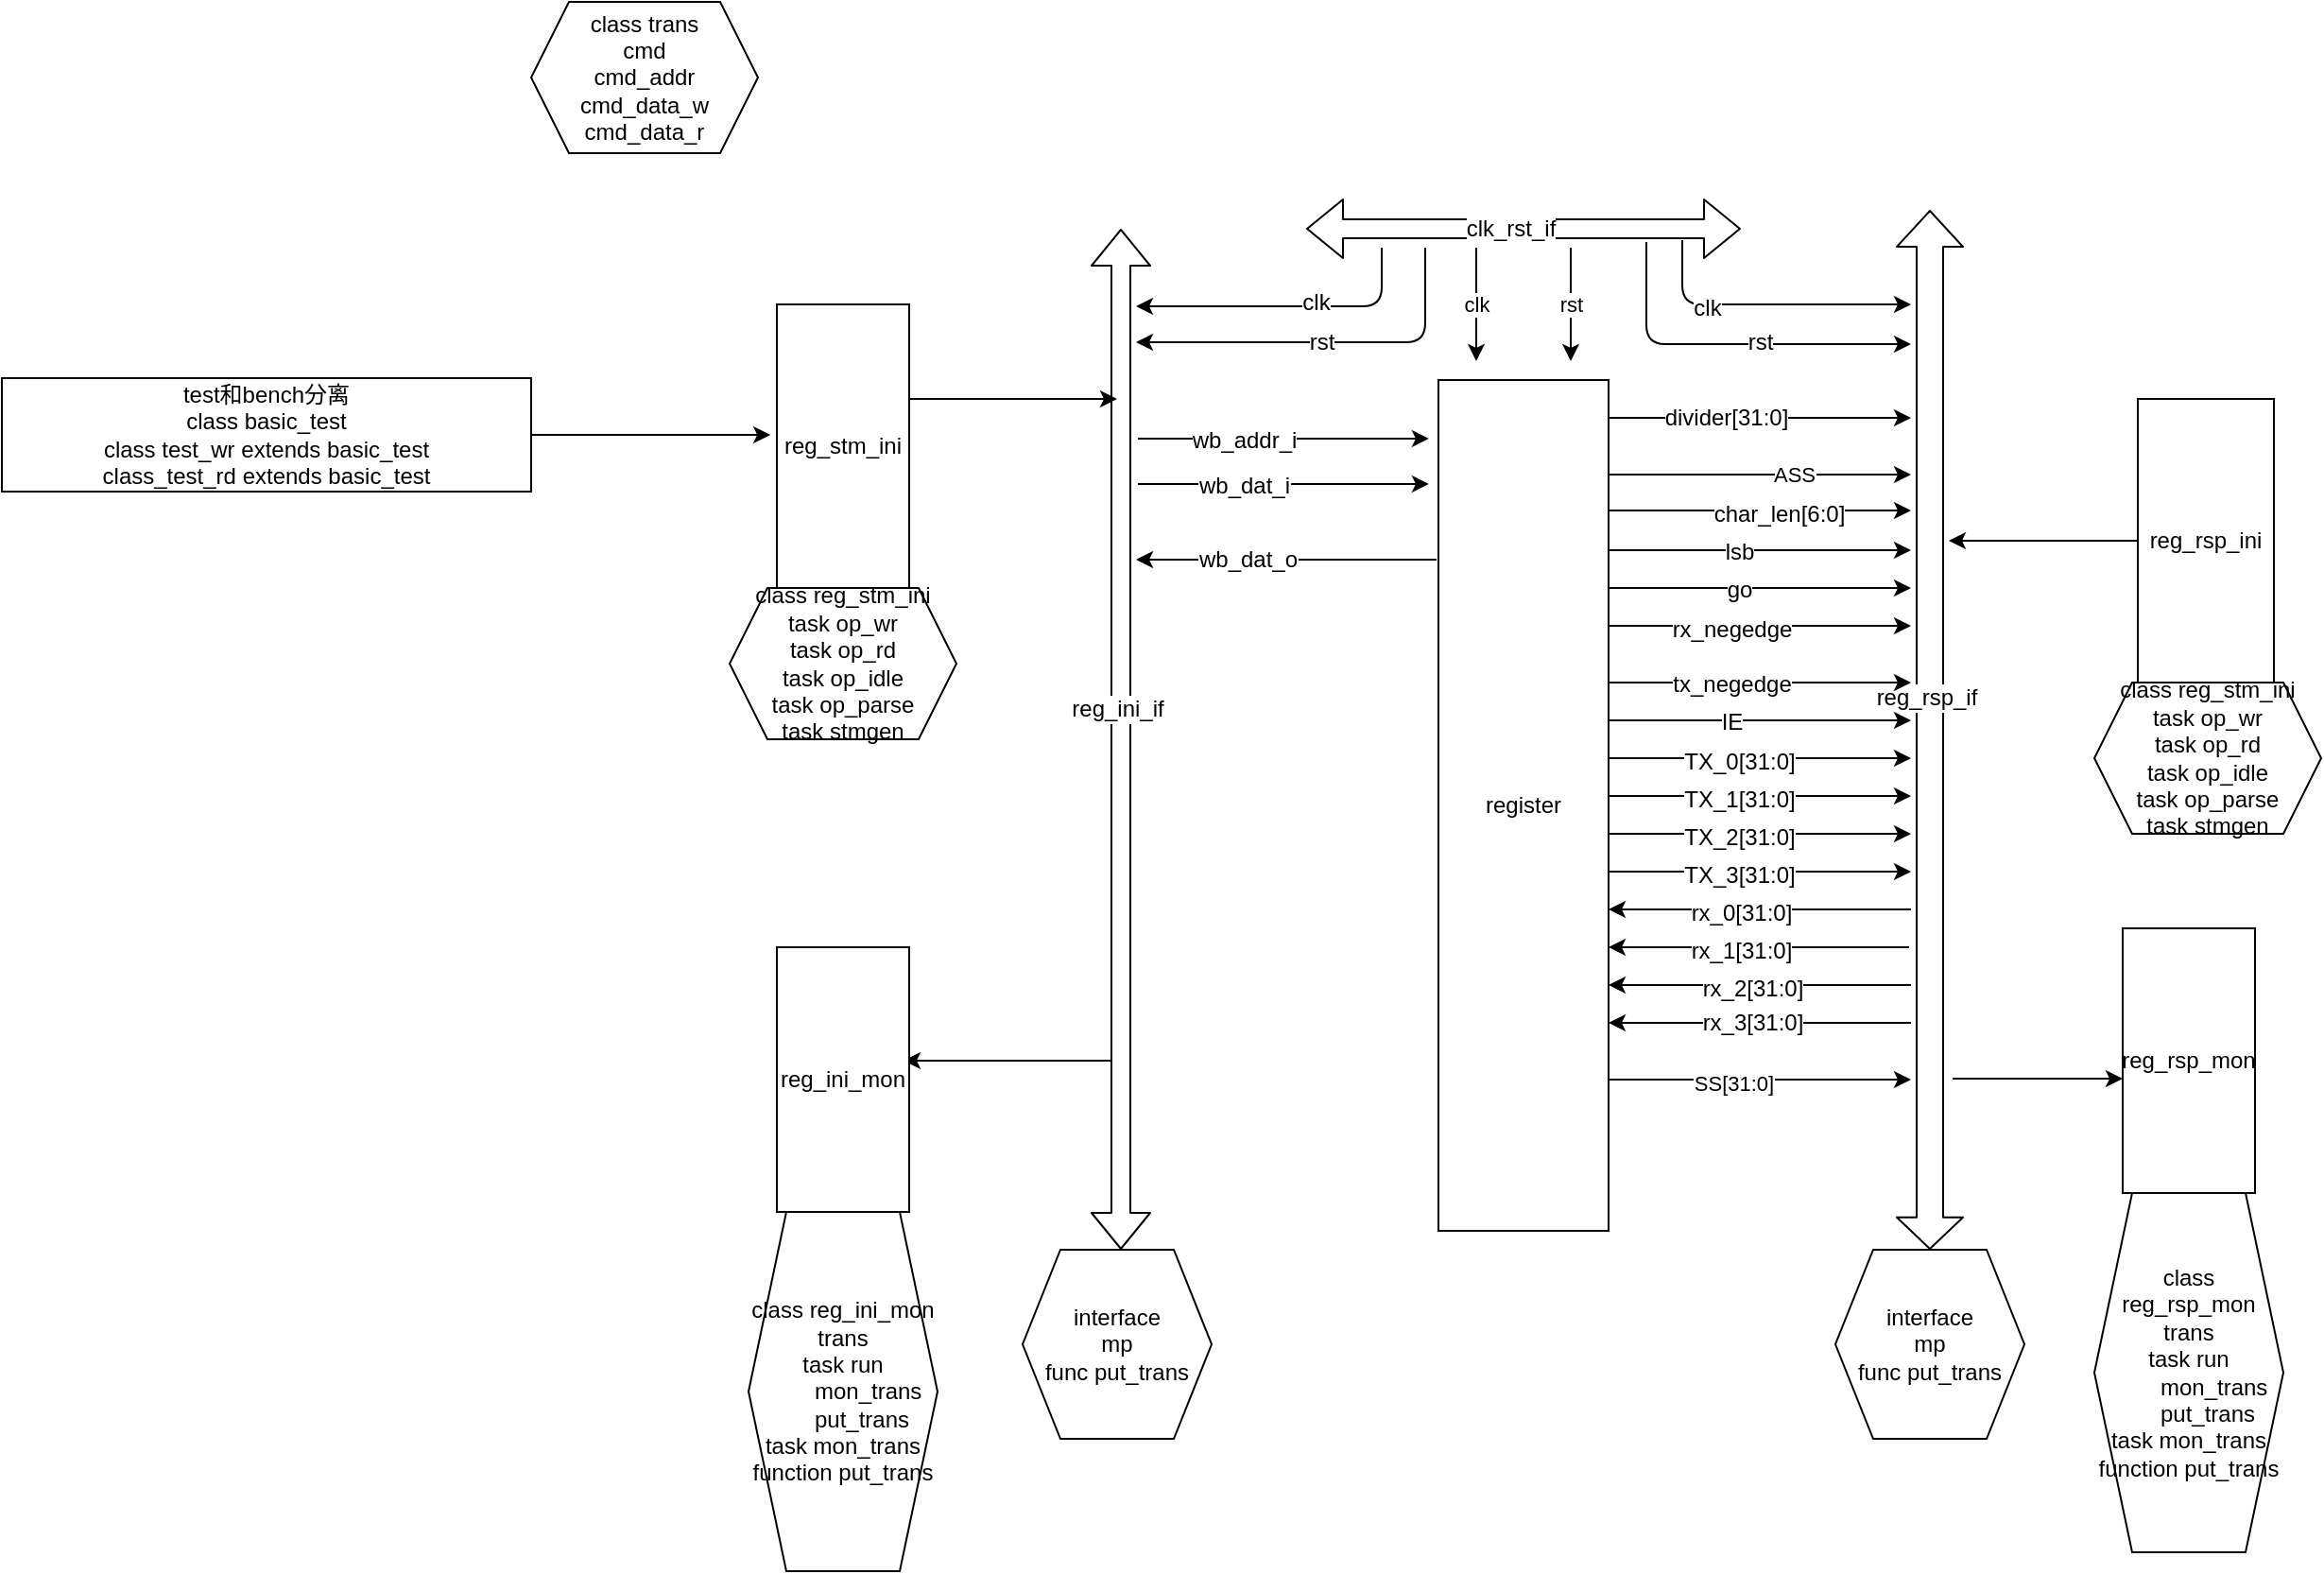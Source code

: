 <mxfile version="14.0.5" type="github">
  <diagram id="4OCaX4ifmZY_FHk7Oeba" name="第 1 页">
    <mxGraphModel dx="1819" dy="1732" grid="1" gridSize="10" guides="1" tooltips="1" connect="1" arrows="1" fold="1" page="1" pageScale="1" pageWidth="827" pageHeight="1169" math="0" shadow="0">
      <root>
        <mxCell id="0" />
        <mxCell id="1" parent="0" />
        <mxCell id="09_labeagK0pEiCSfQSR-1" value="register" style="rounded=0;whiteSpace=wrap;html=1;" parent="1" vertex="1">
          <mxGeometry x="360" y="160" width="90" height="450" as="geometry" />
        </mxCell>
        <mxCell id="09_labeagK0pEiCSfQSR-2" value="" style="shape=flexArrow;endArrow=classic;startArrow=classic;html=1;" parent="1" edge="1">
          <mxGeometry width="50" height="50" relative="1" as="geometry">
            <mxPoint x="290" y="80" as="sourcePoint" />
            <mxPoint x="520" y="80" as="targetPoint" />
          </mxGeometry>
        </mxCell>
        <mxCell id="09_labeagK0pEiCSfQSR-3" value="clk_rst_if" style="text;html=1;resizable=0;points=[];align=center;verticalAlign=middle;labelBackgroundColor=#ffffff;" parent="09_labeagK0pEiCSfQSR-2" vertex="1" connectable="0">
          <mxGeometry x="-0.267" y="1" relative="1" as="geometry">
            <mxPoint x="23" y="1" as="offset" />
          </mxGeometry>
        </mxCell>
        <mxCell id="09_labeagK0pEiCSfQSR-4" value="clk" style="endArrow=classic;html=1;" parent="1" edge="1">
          <mxGeometry width="50" height="50" relative="1" as="geometry">
            <mxPoint x="380" y="90" as="sourcePoint" />
            <mxPoint x="380" y="150" as="targetPoint" />
          </mxGeometry>
        </mxCell>
        <mxCell id="09_labeagK0pEiCSfQSR-5" value="rst" style="endArrow=classic;html=1;" parent="1" edge="1">
          <mxGeometry width="50" height="50" relative="1" as="geometry">
            <mxPoint x="430" y="90" as="sourcePoint" />
            <mxPoint x="430" y="150" as="targetPoint" />
            <Array as="points">
              <mxPoint x="430" y="120" />
            </Array>
          </mxGeometry>
        </mxCell>
        <mxCell id="09_labeagK0pEiCSfQSR-6" value="" style="shape=flexArrow;endArrow=classic;startArrow=classic;html=1;" parent="1" edge="1">
          <mxGeometry width="50" height="50" relative="1" as="geometry">
            <mxPoint x="192" y="620" as="sourcePoint" />
            <mxPoint x="192" y="80" as="targetPoint" />
          </mxGeometry>
        </mxCell>
        <mxCell id="09_labeagK0pEiCSfQSR-7" value="reg_ini_if" style="text;html=1;resizable=0;points=[];align=center;verticalAlign=middle;labelBackgroundColor=#ffffff;" parent="09_labeagK0pEiCSfQSR-6" vertex="1" connectable="0">
          <mxGeometry x="0.062" y="2" relative="1" as="geometry">
            <mxPoint as="offset" />
          </mxGeometry>
        </mxCell>
        <mxCell id="09_labeagK0pEiCSfQSR-10" value="" style="endArrow=classic;html=1;" parent="1" edge="1">
          <mxGeometry width="50" height="50" relative="1" as="geometry">
            <mxPoint x="330" y="90" as="sourcePoint" />
            <mxPoint x="200" y="121" as="targetPoint" />
            <Array as="points">
              <mxPoint x="330" y="121" />
            </Array>
          </mxGeometry>
        </mxCell>
        <mxCell id="09_labeagK0pEiCSfQSR-11" value="clk" style="text;html=1;resizable=0;points=[];align=center;verticalAlign=middle;labelBackgroundColor=#ffffff;" parent="09_labeagK0pEiCSfQSR-10" vertex="1" connectable="0">
          <mxGeometry x="-0.18" y="-2" relative="1" as="geometry">
            <mxPoint as="offset" />
          </mxGeometry>
        </mxCell>
        <mxCell id="09_labeagK0pEiCSfQSR-12" value="" style="endArrow=classic;html=1;" parent="1" edge="1">
          <mxGeometry width="50" height="50" relative="1" as="geometry">
            <mxPoint x="353" y="90" as="sourcePoint" />
            <mxPoint x="200" y="140" as="targetPoint" />
            <Array as="points">
              <mxPoint x="353" y="140" />
            </Array>
          </mxGeometry>
        </mxCell>
        <mxCell id="09_labeagK0pEiCSfQSR-13" value="rst" style="text;html=1;resizable=0;points=[];align=center;verticalAlign=middle;labelBackgroundColor=#ffffff;" parent="09_labeagK0pEiCSfQSR-12" vertex="1" connectable="0">
          <mxGeometry x="0.035" relative="1" as="geometry">
            <mxPoint as="offset" />
          </mxGeometry>
        </mxCell>
        <mxCell id="09_labeagK0pEiCSfQSR-14" value="" style="endArrow=classic;html=1;" parent="1" edge="1">
          <mxGeometry width="50" height="50" relative="1" as="geometry">
            <mxPoint x="489" y="86" as="sourcePoint" />
            <mxPoint x="610" y="120" as="targetPoint" />
            <Array as="points">
              <mxPoint x="489" y="120" />
            </Array>
          </mxGeometry>
        </mxCell>
        <mxCell id="09_labeagK0pEiCSfQSR-15" value="clk" style="text;html=1;resizable=0;points=[];align=center;verticalAlign=middle;labelBackgroundColor=#ffffff;" parent="09_labeagK0pEiCSfQSR-14" vertex="1" connectable="0">
          <mxGeometry x="-0.4" y="-2" relative="1" as="geometry">
            <mxPoint as="offset" />
          </mxGeometry>
        </mxCell>
        <mxCell id="09_labeagK0pEiCSfQSR-16" value="" style="endArrow=classic;html=1;" parent="1" edge="1">
          <mxGeometry width="50" height="50" relative="1" as="geometry">
            <mxPoint x="470" y="87" as="sourcePoint" />
            <mxPoint x="610" y="141" as="targetPoint" />
            <Array as="points">
              <mxPoint x="470" y="141" />
            </Array>
          </mxGeometry>
        </mxCell>
        <mxCell id="09_labeagK0pEiCSfQSR-17" value="rst" style="text;html=1;resizable=0;points=[];align=center;verticalAlign=middle;labelBackgroundColor=#ffffff;" parent="09_labeagK0pEiCSfQSR-16" vertex="1" connectable="0">
          <mxGeometry x="-0.4" y="-2" relative="1" as="geometry">
            <mxPoint x="56" y="-3" as="offset" />
          </mxGeometry>
        </mxCell>
        <mxCell id="09_labeagK0pEiCSfQSR-18" value="" style="endArrow=classic;html=1;entryX=-0.067;entryY=0.742;entryDx=0;entryDy=0;entryPerimeter=0;" parent="1" edge="1">
          <mxGeometry width="50" height="50" relative="1" as="geometry">
            <mxPoint x="201" y="191" as="sourcePoint" />
            <mxPoint x="354.97" y="190.98" as="targetPoint" />
          </mxGeometry>
        </mxCell>
        <mxCell id="09_labeagK0pEiCSfQSR-19" value="wb_addr_i" style="text;html=1;resizable=0;points=[];align=center;verticalAlign=middle;labelBackgroundColor=#ffffff;" parent="09_labeagK0pEiCSfQSR-18" vertex="1" connectable="0">
          <mxGeometry x="-0.273" y="-1" relative="1" as="geometry">
            <mxPoint as="offset" />
          </mxGeometry>
        </mxCell>
        <mxCell id="09_labeagK0pEiCSfQSR-20" value="" style="endArrow=classic;html=1;entryX=-0.067;entryY=0.742;entryDx=0;entryDy=0;entryPerimeter=0;" parent="1" edge="1">
          <mxGeometry width="50" height="50" relative="1" as="geometry">
            <mxPoint x="201" y="215" as="sourcePoint" />
            <mxPoint x="354.97" y="214.98" as="targetPoint" />
          </mxGeometry>
        </mxCell>
        <mxCell id="09_labeagK0pEiCSfQSR-21" value="wb_dat_i" style="text;html=1;resizable=0;points=[];align=center;verticalAlign=middle;labelBackgroundColor=#ffffff;" parent="09_labeagK0pEiCSfQSR-20" vertex="1" connectable="0">
          <mxGeometry x="-0.273" y="-1" relative="1" as="geometry">
            <mxPoint as="offset" />
          </mxGeometry>
        </mxCell>
        <mxCell id="09_labeagK0pEiCSfQSR-22" value="" style="endArrow=classic;html=1;" parent="1" edge="1">
          <mxGeometry width="50" height="50" relative="1" as="geometry">
            <mxPoint x="359" y="255" as="sourcePoint" />
            <mxPoint x="200" y="255" as="targetPoint" />
          </mxGeometry>
        </mxCell>
        <mxCell id="09_labeagK0pEiCSfQSR-23" value="wb_dat_o" style="text;html=1;resizable=0;points=[];align=center;verticalAlign=middle;labelBackgroundColor=#ffffff;" parent="09_labeagK0pEiCSfQSR-22" vertex="1" connectable="0">
          <mxGeometry x="-0.273" y="-1" relative="1" as="geometry">
            <mxPoint x="-42" y="1" as="offset" />
          </mxGeometry>
        </mxCell>
        <mxCell id="09_labeagK0pEiCSfQSR-26" value="" style="endArrow=classic;html=1;" parent="1" edge="1">
          <mxGeometry width="50" height="50" relative="1" as="geometry">
            <mxPoint x="450" y="180" as="sourcePoint" />
            <mxPoint x="610" y="180" as="targetPoint" />
          </mxGeometry>
        </mxCell>
        <mxCell id="09_labeagK0pEiCSfQSR-27" value="divider[31:0]" style="text;html=1;resizable=0;points=[];align=center;verticalAlign=middle;labelBackgroundColor=#ffffff;" parent="09_labeagK0pEiCSfQSR-26" vertex="1" connectable="0">
          <mxGeometry x="-0.228" relative="1" as="geometry">
            <mxPoint as="offset" />
          </mxGeometry>
        </mxCell>
        <mxCell id="09_labeagK0pEiCSfQSR-28" value="" style="shape=flexArrow;endArrow=classic;startArrow=classic;html=1;width=14;startSize=5.2;" parent="1" edge="1">
          <mxGeometry width="50" height="50" relative="1" as="geometry">
            <mxPoint x="620" y="620" as="sourcePoint" />
            <mxPoint x="620" y="70" as="targetPoint" />
          </mxGeometry>
        </mxCell>
        <mxCell id="09_labeagK0pEiCSfQSR-29" value="reg_rsp_if" style="text;html=1;resizable=0;points=[];align=center;verticalAlign=middle;labelBackgroundColor=#ffffff;" parent="09_labeagK0pEiCSfQSR-28" vertex="1" connectable="0">
          <mxGeometry x="0.062" y="2" relative="1" as="geometry">
            <mxPoint as="offset" />
          </mxGeometry>
        </mxCell>
        <mxCell id="09_labeagK0pEiCSfQSR-32" style="edgeStyle=orthogonalEdgeStyle;rounded=0;orthogonalLoop=1;jettySize=auto;html=1;exitX=0.5;exitY=1;exitDx=0;exitDy=0;" parent="1" source="09_labeagK0pEiCSfQSR-1" target="09_labeagK0pEiCSfQSR-1" edge="1">
          <mxGeometry relative="1" as="geometry" />
        </mxCell>
        <mxCell id="09_labeagK0pEiCSfQSR-33" value="" style="endArrow=classic;html=1;" parent="1" edge="1">
          <mxGeometry width="50" height="50" relative="1" as="geometry">
            <mxPoint x="450" y="229" as="sourcePoint" />
            <mxPoint x="610" y="229" as="targetPoint" />
          </mxGeometry>
        </mxCell>
        <mxCell id="09_labeagK0pEiCSfQSR-34" value="char_len[6:0]" style="text;html=1;resizable=0;points=[];align=center;verticalAlign=middle;labelBackgroundColor=#ffffff;" parent="09_labeagK0pEiCSfQSR-33" vertex="1" connectable="0">
          <mxGeometry x="0.122" y="-2" relative="1" as="geometry">
            <mxPoint as="offset" />
          </mxGeometry>
        </mxCell>
        <mxCell id="09_labeagK0pEiCSfQSR-37" value="" style="endArrow=classic;html=1;" parent="1" edge="1">
          <mxGeometry width="50" height="50" relative="1" as="geometry">
            <mxPoint x="450" y="250" as="sourcePoint" />
            <mxPoint x="610" y="250" as="targetPoint" />
          </mxGeometry>
        </mxCell>
        <mxCell id="09_labeagK0pEiCSfQSR-38" value="lsb" style="text;html=1;resizable=0;points=[];align=center;verticalAlign=middle;labelBackgroundColor=#ffffff;" parent="09_labeagK0pEiCSfQSR-37" vertex="1" connectable="0">
          <mxGeometry x="-0.14" y="-1" relative="1" as="geometry">
            <mxPoint as="offset" />
          </mxGeometry>
        </mxCell>
        <mxCell id="09_labeagK0pEiCSfQSR-39" value="" style="endArrow=classic;html=1;" parent="1" edge="1">
          <mxGeometry width="50" height="50" relative="1" as="geometry">
            <mxPoint x="450" y="270" as="sourcePoint" />
            <mxPoint x="610" y="270" as="targetPoint" />
          </mxGeometry>
        </mxCell>
        <mxCell id="09_labeagK0pEiCSfQSR-40" value="go" style="text;html=1;resizable=0;points=[];align=center;verticalAlign=middle;labelBackgroundColor=#ffffff;" parent="09_labeagK0pEiCSfQSR-39" vertex="1" connectable="0">
          <mxGeometry x="-0.14" y="-1" relative="1" as="geometry">
            <mxPoint as="offset" />
          </mxGeometry>
        </mxCell>
        <mxCell id="09_labeagK0pEiCSfQSR-41" value="" style="endArrow=classic;html=1;" parent="1" edge="1">
          <mxGeometry width="50" height="50" relative="1" as="geometry">
            <mxPoint x="450" y="290" as="sourcePoint" />
            <mxPoint x="610" y="290" as="targetPoint" />
          </mxGeometry>
        </mxCell>
        <mxCell id="09_labeagK0pEiCSfQSR-42" value="rx_negedge" style="text;html=1;resizable=0;points=[];align=center;verticalAlign=middle;labelBackgroundColor=#ffffff;" parent="09_labeagK0pEiCSfQSR-41" vertex="1" connectable="0">
          <mxGeometry x="-0.189" y="-2" relative="1" as="geometry">
            <mxPoint as="offset" />
          </mxGeometry>
        </mxCell>
        <mxCell id="09_labeagK0pEiCSfQSR-43" value="" style="endArrow=classic;html=1;" parent="1" edge="1">
          <mxGeometry width="50" height="50" relative="1" as="geometry">
            <mxPoint x="450" y="320" as="sourcePoint" />
            <mxPoint x="610" y="320" as="targetPoint" />
          </mxGeometry>
        </mxCell>
        <mxCell id="09_labeagK0pEiCSfQSR-44" value="tx_negedge" style="text;html=1;resizable=0;points=[];align=center;verticalAlign=middle;labelBackgroundColor=#ffffff;" parent="09_labeagK0pEiCSfQSR-43" vertex="1" connectable="0">
          <mxGeometry x="-0.19" y="-1" relative="1" as="geometry">
            <mxPoint as="offset" />
          </mxGeometry>
        </mxCell>
        <mxCell id="09_labeagK0pEiCSfQSR-45" value="" style="endArrow=classic;html=1;" parent="1" edge="1">
          <mxGeometry width="50" height="50" relative="1" as="geometry">
            <mxPoint x="450" y="360" as="sourcePoint" />
            <mxPoint x="610" y="360" as="targetPoint" />
          </mxGeometry>
        </mxCell>
        <mxCell id="09_labeagK0pEiCSfQSR-46" value="TX_0[31:0]" style="text;html=1;resizable=0;points=[];align=center;verticalAlign=middle;labelBackgroundColor=#ffffff;" parent="09_labeagK0pEiCSfQSR-45" vertex="1" connectable="0">
          <mxGeometry x="-0.14" y="-2" relative="1" as="geometry">
            <mxPoint as="offset" />
          </mxGeometry>
        </mxCell>
        <mxCell id="09_labeagK0pEiCSfQSR-51" value="" style="endArrow=classic;html=1;" parent="1" edge="1">
          <mxGeometry width="50" height="50" relative="1" as="geometry">
            <mxPoint x="450" y="380" as="sourcePoint" />
            <mxPoint x="610" y="380" as="targetPoint" />
          </mxGeometry>
        </mxCell>
        <mxCell id="09_labeagK0pEiCSfQSR-52" value="TX_1[31:0]" style="text;html=1;resizable=0;points=[];align=center;verticalAlign=middle;labelBackgroundColor=#ffffff;" parent="09_labeagK0pEiCSfQSR-51" vertex="1" connectable="0">
          <mxGeometry x="-0.14" y="-2" relative="1" as="geometry">
            <mxPoint as="offset" />
          </mxGeometry>
        </mxCell>
        <mxCell id="09_labeagK0pEiCSfQSR-53" value="" style="endArrow=classic;html=1;" parent="1" edge="1">
          <mxGeometry width="50" height="50" relative="1" as="geometry">
            <mxPoint x="450" y="400" as="sourcePoint" />
            <mxPoint x="610" y="400" as="targetPoint" />
          </mxGeometry>
        </mxCell>
        <mxCell id="09_labeagK0pEiCSfQSR-54" value="TX_2[31:0]" style="text;html=1;resizable=0;points=[];align=center;verticalAlign=middle;labelBackgroundColor=#ffffff;" parent="09_labeagK0pEiCSfQSR-53" vertex="1" connectable="0">
          <mxGeometry x="-0.14" y="-2" relative="1" as="geometry">
            <mxPoint as="offset" />
          </mxGeometry>
        </mxCell>
        <mxCell id="09_labeagK0pEiCSfQSR-55" value="" style="endArrow=classic;html=1;" parent="1" edge="1">
          <mxGeometry width="50" height="50" relative="1" as="geometry">
            <mxPoint x="450" y="420" as="sourcePoint" />
            <mxPoint x="610" y="420" as="targetPoint" />
          </mxGeometry>
        </mxCell>
        <mxCell id="09_labeagK0pEiCSfQSR-56" value="TX_3[31:0]" style="text;html=1;resizable=0;points=[];align=center;verticalAlign=middle;labelBackgroundColor=#ffffff;" parent="09_labeagK0pEiCSfQSR-55" vertex="1" connectable="0">
          <mxGeometry x="-0.14" y="-2" relative="1" as="geometry">
            <mxPoint as="offset" />
          </mxGeometry>
        </mxCell>
        <mxCell id="09_labeagK0pEiCSfQSR-57" value="" style="endArrow=classic;html=1;" parent="1" edge="1">
          <mxGeometry width="50" height="50" relative="1" as="geometry">
            <mxPoint x="610" y="440" as="sourcePoint" />
            <mxPoint x="450" y="440" as="targetPoint" />
          </mxGeometry>
        </mxCell>
        <mxCell id="09_labeagK0pEiCSfQSR-58" value="rx_0[31:0]" style="text;html=1;resizable=0;points=[];align=center;verticalAlign=middle;labelBackgroundColor=#ffffff;" parent="09_labeagK0pEiCSfQSR-57" vertex="1" connectable="0">
          <mxGeometry x="-0.171" y="2" relative="1" as="geometry">
            <mxPoint x="-24" as="offset" />
          </mxGeometry>
        </mxCell>
        <mxCell id="09_labeagK0pEiCSfQSR-59" value="" style="endArrow=classic;html=1;" parent="1" edge="1">
          <mxGeometry width="50" height="50" relative="1" as="geometry">
            <mxPoint x="609" y="460" as="sourcePoint" />
            <mxPoint x="450" y="460" as="targetPoint" />
          </mxGeometry>
        </mxCell>
        <mxCell id="09_labeagK0pEiCSfQSR-60" value="rx_1[31:0]" style="text;html=1;resizable=0;points=[];align=center;verticalAlign=middle;labelBackgroundColor=#ffffff;" parent="09_labeagK0pEiCSfQSR-59" vertex="1" connectable="0">
          <mxGeometry x="-0.171" y="2" relative="1" as="geometry">
            <mxPoint x="-23" as="offset" />
          </mxGeometry>
        </mxCell>
        <mxCell id="09_labeagK0pEiCSfQSR-61" value="" style="endArrow=classic;html=1;" parent="1" edge="1">
          <mxGeometry width="50" height="50" relative="1" as="geometry">
            <mxPoint x="610" y="480" as="sourcePoint" />
            <mxPoint x="450" y="480" as="targetPoint" />
          </mxGeometry>
        </mxCell>
        <mxCell id="09_labeagK0pEiCSfQSR-62" value="rx_2[31:0]" style="text;html=1;resizable=0;points=[];align=center;verticalAlign=middle;labelBackgroundColor=#ffffff;" parent="09_labeagK0pEiCSfQSR-61" vertex="1" connectable="0">
          <mxGeometry x="-0.171" y="2" relative="1" as="geometry">
            <mxPoint x="-18" as="offset" />
          </mxGeometry>
        </mxCell>
        <mxCell id="09_labeagK0pEiCSfQSR-63" value="" style="endArrow=classic;html=1;" parent="1" edge="1">
          <mxGeometry width="50" height="50" relative="1" as="geometry">
            <mxPoint x="610" y="500" as="sourcePoint" />
            <mxPoint x="450" y="500" as="targetPoint" />
          </mxGeometry>
        </mxCell>
        <mxCell id="09_labeagK0pEiCSfQSR-64" value="rx_3[31:0]" style="text;html=1;resizable=0;points=[];align=center;verticalAlign=middle;labelBackgroundColor=#ffffff;" parent="09_labeagK0pEiCSfQSR-63" vertex="1" connectable="0">
          <mxGeometry x="-0.171" y="2" relative="1" as="geometry">
            <mxPoint x="-18" y="-2" as="offset" />
          </mxGeometry>
        </mxCell>
        <mxCell id="09_labeagK0pEiCSfQSR-65" value="" style="endArrow=classic;html=1;" parent="1" edge="1">
          <mxGeometry width="50" height="50" relative="1" as="geometry">
            <mxPoint x="450" y="340" as="sourcePoint" />
            <mxPoint x="610" y="340" as="targetPoint" />
          </mxGeometry>
        </mxCell>
        <mxCell id="09_labeagK0pEiCSfQSR-66" value="IE" style="text;html=1;resizable=0;points=[];align=center;verticalAlign=middle;labelBackgroundColor=#ffffff;" parent="09_labeagK0pEiCSfQSR-65" vertex="1" connectable="0">
          <mxGeometry x="-0.19" y="-1" relative="1" as="geometry">
            <mxPoint as="offset" />
          </mxGeometry>
        </mxCell>
        <mxCell id="09_labeagK0pEiCSfQSR-68" value="" style="endArrow=classic;html=1;" parent="1" edge="1">
          <mxGeometry width="50" height="50" relative="1" as="geometry">
            <mxPoint x="450" y="530" as="sourcePoint" />
            <mxPoint x="610" y="530" as="targetPoint" />
          </mxGeometry>
        </mxCell>
        <mxCell id="09_labeagK0pEiCSfQSR-69" value="SS[31:0]" style="edgeLabel;html=1;align=center;verticalAlign=middle;resizable=0;points=[];" parent="09_labeagK0pEiCSfQSR-68" vertex="1" connectable="0">
          <mxGeometry x="-0.18" y="-2" relative="1" as="geometry">
            <mxPoint as="offset" />
          </mxGeometry>
        </mxCell>
        <mxCell id="09_labeagK0pEiCSfQSR-70" value="" style="endArrow=classic;html=1;" parent="1" edge="1">
          <mxGeometry width="50" height="50" relative="1" as="geometry">
            <mxPoint x="450" y="210" as="sourcePoint" />
            <mxPoint x="610" y="210" as="targetPoint" />
          </mxGeometry>
        </mxCell>
        <mxCell id="09_labeagK0pEiCSfQSR-71" value="ASS" style="edgeLabel;html=1;align=center;verticalAlign=middle;resizable=0;points=[];" parent="09_labeagK0pEiCSfQSR-70" vertex="1" connectable="0">
          <mxGeometry x="0.22" relative="1" as="geometry">
            <mxPoint as="offset" />
          </mxGeometry>
        </mxCell>
        <mxCell id="vktnlD1UzVW9Hzfwcb2J-1" value="reg_stm_ini" style="rounded=0;whiteSpace=wrap;html=1;" vertex="1" parent="1">
          <mxGeometry x="10" y="120" width="70" height="150" as="geometry" />
        </mxCell>
        <mxCell id="vktnlD1UzVW9Hzfwcb2J-2" value="" style="endArrow=classic;html=1;" edge="1" parent="1">
          <mxGeometry width="50" height="50" relative="1" as="geometry">
            <mxPoint x="80" y="170" as="sourcePoint" />
            <mxPoint x="190" y="170" as="targetPoint" />
          </mxGeometry>
        </mxCell>
        <mxCell id="vktnlD1UzVW9Hzfwcb2J-3" value="class reg_stm_ini&lt;br&gt;task op_wr&lt;br&gt;task op_rd&lt;br&gt;task op_idle&lt;br&gt;task op_parse&lt;br&gt;task stmgen" style="shape=hexagon;perimeter=hexagonPerimeter2;whiteSpace=wrap;html=1;fixedSize=1;rounded=0;" vertex="1" parent="1">
          <mxGeometry x="-15" y="270" width="120" height="80" as="geometry" />
        </mxCell>
        <mxCell id="vktnlD1UzVW9Hzfwcb2J-6" value="class trans&lt;br&gt;cmd&lt;br&gt;cmd_addr&lt;br&gt;cmd_data_w&lt;br&gt;cmd_data_r" style="shape=hexagon;perimeter=hexagonPerimeter2;whiteSpace=wrap;html=1;fixedSize=1;" vertex="1" parent="1">
          <mxGeometry x="-120" y="-40" width="120" height="80" as="geometry" />
        </mxCell>
        <mxCell id="vktnlD1UzVW9Hzfwcb2J-11" style="edgeStyle=orthogonalEdgeStyle;rounded=0;orthogonalLoop=1;jettySize=auto;html=1;exitX=1;exitY=0.5;exitDx=0;exitDy=0;entryX=-0.049;entryY=0.46;entryDx=0;entryDy=0;entryPerimeter=0;" edge="1" parent="1" source="vktnlD1UzVW9Hzfwcb2J-9" target="vktnlD1UzVW9Hzfwcb2J-1">
          <mxGeometry relative="1" as="geometry" />
        </mxCell>
        <mxCell id="vktnlD1UzVW9Hzfwcb2J-9" value="test和bench分离&lt;br&gt;class basic_test&lt;br&gt;class test_wr extends basic_test&lt;br&gt;class_test_rd extends basic_test" style="rounded=0;whiteSpace=wrap;html=1;" vertex="1" parent="1">
          <mxGeometry x="-400" y="159" width="280" height="60" as="geometry" />
        </mxCell>
        <mxCell id="vktnlD1UzVW9Hzfwcb2J-12" value="" style="endArrow=classic;html=1;" edge="1" parent="1">
          <mxGeometry width="50" height="50" relative="1" as="geometry">
            <mxPoint x="187" y="520" as="sourcePoint" />
            <mxPoint x="77" y="520" as="targetPoint" />
          </mxGeometry>
        </mxCell>
        <mxCell id="vktnlD1UzVW9Hzfwcb2J-13" value="reg_ini_mon" style="rounded=0;whiteSpace=wrap;html=1;" vertex="1" parent="1">
          <mxGeometry x="10" y="460" width="70" height="140" as="geometry" />
        </mxCell>
        <mxCell id="vktnlD1UzVW9Hzfwcb2J-14" value="interface&lt;br&gt;mp&lt;br&gt;func put_trans" style="shape=hexagon;perimeter=hexagonPerimeter2;whiteSpace=wrap;html=1;fixedSize=1;" vertex="1" parent="1">
          <mxGeometry x="140" y="620" width="100" height="100" as="geometry" />
        </mxCell>
        <mxCell id="vktnlD1UzVW9Hzfwcb2J-16" value="class reg_ini_mon&lt;br&gt;trans&lt;br&gt;task run&lt;br&gt;&amp;nbsp; &amp;nbsp; &amp;nbsp; &amp;nbsp; mon_trans&lt;br&gt;&amp;nbsp; &amp;nbsp; &amp;nbsp; put_trans&lt;br&gt;task mon_trans&lt;br&gt;function put_trans" style="shape=hexagon;perimeter=hexagonPerimeter2;whiteSpace=wrap;html=1;fixedSize=1;" vertex="1" parent="1">
          <mxGeometry x="-5" y="600" width="100" height="190" as="geometry" />
        </mxCell>
        <mxCell id="vktnlD1UzVW9Hzfwcb2J-17" value="interface&lt;br&gt;mp&lt;br&gt;func put_trans" style="shape=hexagon;perimeter=hexagonPerimeter2;whiteSpace=wrap;html=1;fixedSize=1;" vertex="1" parent="1">
          <mxGeometry x="570" y="620" width="100" height="100" as="geometry" />
        </mxCell>
        <mxCell id="vktnlD1UzVW9Hzfwcb2J-20" style="edgeStyle=orthogonalEdgeStyle;rounded=0;orthogonalLoop=1;jettySize=auto;html=1;" edge="1" parent="1" source="vktnlD1UzVW9Hzfwcb2J-18">
          <mxGeometry relative="1" as="geometry">
            <mxPoint x="630" y="245" as="targetPoint" />
          </mxGeometry>
        </mxCell>
        <mxCell id="vktnlD1UzVW9Hzfwcb2J-18" value="reg_rsp_ini" style="rounded=0;whiteSpace=wrap;html=1;" vertex="1" parent="1">
          <mxGeometry x="730" y="170" width="72" height="150" as="geometry" />
        </mxCell>
        <mxCell id="vktnlD1UzVW9Hzfwcb2J-19" value="class reg_stm_ini&lt;br&gt;task op_wr&lt;br&gt;task op_rd&lt;br&gt;task op_idle&lt;br&gt;task op_parse&lt;br&gt;task stmgen" style="shape=hexagon;perimeter=hexagonPerimeter2;whiteSpace=wrap;html=1;fixedSize=1;rounded=0;" vertex="1" parent="1">
          <mxGeometry x="707" y="320" width="120" height="80" as="geometry" />
        </mxCell>
        <mxCell id="vktnlD1UzVW9Hzfwcb2J-21" value="reg_rsp_mon" style="rounded=0;whiteSpace=wrap;html=1;" vertex="1" parent="1">
          <mxGeometry x="722" y="450" width="70" height="140" as="geometry" />
        </mxCell>
        <mxCell id="vktnlD1UzVW9Hzfwcb2J-22" value="class reg_rsp_mon&lt;br&gt;trans&lt;br&gt;task run&lt;br&gt;&amp;nbsp; &amp;nbsp; &amp;nbsp; &amp;nbsp; mon_trans&lt;br&gt;&amp;nbsp; &amp;nbsp; &amp;nbsp; put_trans&lt;br&gt;task mon_trans&lt;br&gt;function put_trans" style="shape=hexagon;perimeter=hexagonPerimeter2;whiteSpace=wrap;html=1;fixedSize=1;" vertex="1" parent="1">
          <mxGeometry x="707" y="590" width="100" height="190" as="geometry" />
        </mxCell>
        <mxCell id="vktnlD1UzVW9Hzfwcb2J-23" value="" style="endArrow=classic;html=1;" edge="1" parent="1">
          <mxGeometry width="50" height="50" relative="1" as="geometry">
            <mxPoint x="632" y="529.5" as="sourcePoint" />
            <mxPoint x="722" y="529.5" as="targetPoint" />
          </mxGeometry>
        </mxCell>
      </root>
    </mxGraphModel>
  </diagram>
</mxfile>
